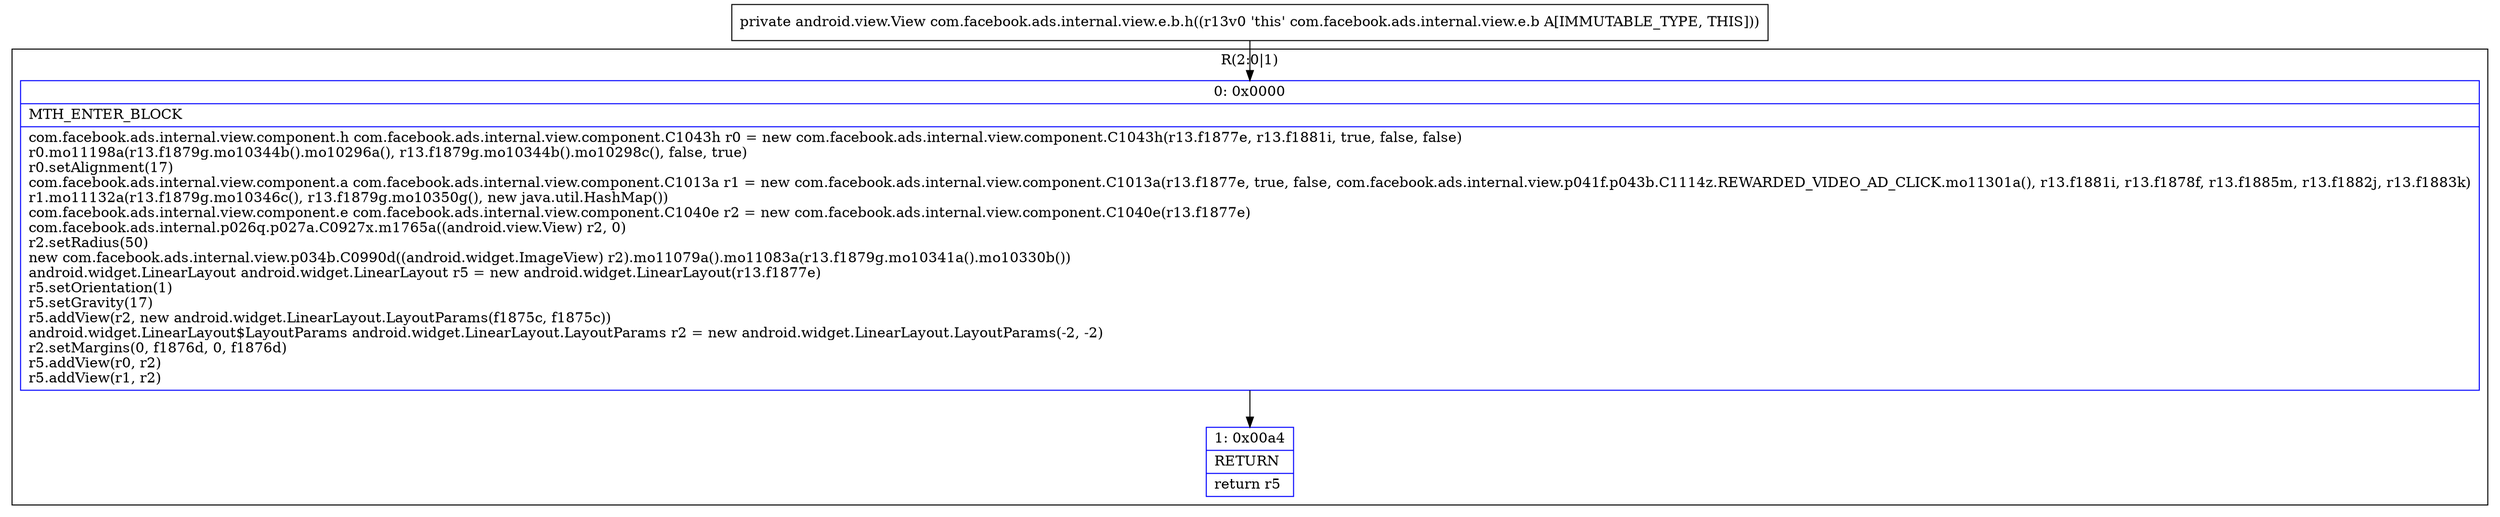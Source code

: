 digraph "CFG forcom.facebook.ads.internal.view.e.b.h()Landroid\/view\/View;" {
subgraph cluster_Region_1761597621 {
label = "R(2:0|1)";
node [shape=record,color=blue];
Node_0 [shape=record,label="{0\:\ 0x0000|MTH_ENTER_BLOCK\l|com.facebook.ads.internal.view.component.h com.facebook.ads.internal.view.component.C1043h r0 = new com.facebook.ads.internal.view.component.C1043h(r13.f1877e, r13.f1881i, true, false, false)\lr0.mo11198a(r13.f1879g.mo10344b().mo10296a(), r13.f1879g.mo10344b().mo10298c(), false, true)\lr0.setAlignment(17)\lcom.facebook.ads.internal.view.component.a com.facebook.ads.internal.view.component.C1013a r1 = new com.facebook.ads.internal.view.component.C1013a(r13.f1877e, true, false, com.facebook.ads.internal.view.p041f.p043b.C1114z.REWARDED_VIDEO_AD_CLICK.mo11301a(), r13.f1881i, r13.f1878f, r13.f1885m, r13.f1882j, r13.f1883k)\lr1.mo11132a(r13.f1879g.mo10346c(), r13.f1879g.mo10350g(), new java.util.HashMap())\lcom.facebook.ads.internal.view.component.e com.facebook.ads.internal.view.component.C1040e r2 = new com.facebook.ads.internal.view.component.C1040e(r13.f1877e)\lcom.facebook.ads.internal.p026q.p027a.C0927x.m1765a((android.view.View) r2, 0)\lr2.setRadius(50)\lnew com.facebook.ads.internal.view.p034b.C0990d((android.widget.ImageView) r2).mo11079a().mo11083a(r13.f1879g.mo10341a().mo10330b())\landroid.widget.LinearLayout android.widget.LinearLayout r5 = new android.widget.LinearLayout(r13.f1877e)\lr5.setOrientation(1)\lr5.setGravity(17)\lr5.addView(r2, new android.widget.LinearLayout.LayoutParams(f1875c, f1875c))\landroid.widget.LinearLayout$LayoutParams android.widget.LinearLayout.LayoutParams r2 = new android.widget.LinearLayout.LayoutParams(\-2, \-2)\lr2.setMargins(0, f1876d, 0, f1876d)\lr5.addView(r0, r2)\lr5.addView(r1, r2)\l}"];
Node_1 [shape=record,label="{1\:\ 0x00a4|RETURN\l|return r5\l}"];
}
MethodNode[shape=record,label="{private android.view.View com.facebook.ads.internal.view.e.b.h((r13v0 'this' com.facebook.ads.internal.view.e.b A[IMMUTABLE_TYPE, THIS])) }"];
MethodNode -> Node_0;
Node_0 -> Node_1;
}

